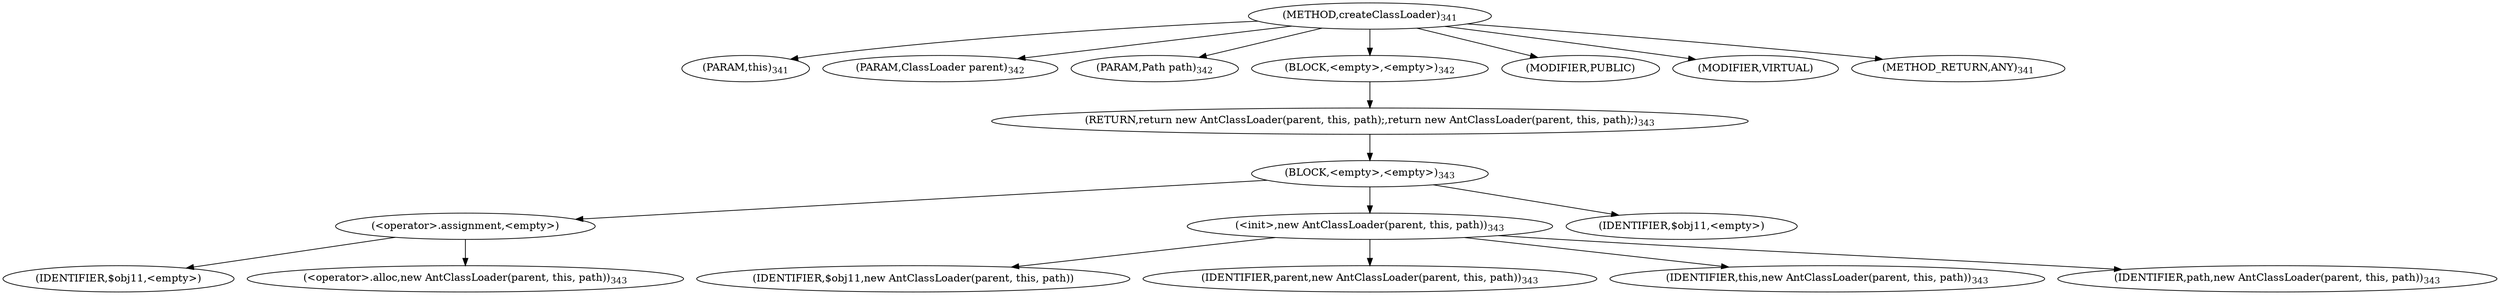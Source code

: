 digraph "createClassLoader" {  
"806" [label = <(METHOD,createClassLoader)<SUB>341</SUB>> ]
"29" [label = <(PARAM,this)<SUB>341</SUB>> ]
"807" [label = <(PARAM,ClassLoader parent)<SUB>342</SUB>> ]
"808" [label = <(PARAM,Path path)<SUB>342</SUB>> ]
"809" [label = <(BLOCK,&lt;empty&gt;,&lt;empty&gt;)<SUB>342</SUB>> ]
"810" [label = <(RETURN,return new AntClassLoader(parent, this, path);,return new AntClassLoader(parent, this, path);)<SUB>343</SUB>> ]
"811" [label = <(BLOCK,&lt;empty&gt;,&lt;empty&gt;)<SUB>343</SUB>> ]
"812" [label = <(&lt;operator&gt;.assignment,&lt;empty&gt;)> ]
"813" [label = <(IDENTIFIER,$obj11,&lt;empty&gt;)> ]
"814" [label = <(&lt;operator&gt;.alloc,new AntClassLoader(parent, this, path))<SUB>343</SUB>> ]
"815" [label = <(&lt;init&gt;,new AntClassLoader(parent, this, path))<SUB>343</SUB>> ]
"816" [label = <(IDENTIFIER,$obj11,new AntClassLoader(parent, this, path))> ]
"817" [label = <(IDENTIFIER,parent,new AntClassLoader(parent, this, path))<SUB>343</SUB>> ]
"28" [label = <(IDENTIFIER,this,new AntClassLoader(parent, this, path))<SUB>343</SUB>> ]
"818" [label = <(IDENTIFIER,path,new AntClassLoader(parent, this, path))<SUB>343</SUB>> ]
"819" [label = <(IDENTIFIER,$obj11,&lt;empty&gt;)> ]
"820" [label = <(MODIFIER,PUBLIC)> ]
"821" [label = <(MODIFIER,VIRTUAL)> ]
"822" [label = <(METHOD_RETURN,ANY)<SUB>341</SUB>> ]
  "806" -> "29" 
  "806" -> "807" 
  "806" -> "808" 
  "806" -> "809" 
  "806" -> "820" 
  "806" -> "821" 
  "806" -> "822" 
  "809" -> "810" 
  "810" -> "811" 
  "811" -> "812" 
  "811" -> "815" 
  "811" -> "819" 
  "812" -> "813" 
  "812" -> "814" 
  "815" -> "816" 
  "815" -> "817" 
  "815" -> "28" 
  "815" -> "818" 
}
